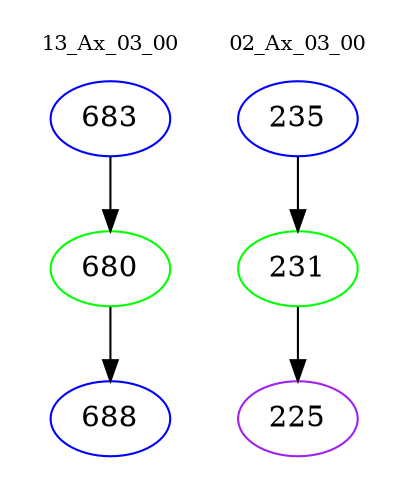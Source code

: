 digraph{
subgraph cluster_0 {
color = white
label = "13_Ax_03_00";
fontsize=10;
T0_683 [label="683", color="blue"]
T0_683 -> T0_680 [color="black"]
T0_680 [label="680", color="green"]
T0_680 -> T0_688 [color="black"]
T0_688 [label="688", color="blue"]
}
subgraph cluster_1 {
color = white
label = "02_Ax_03_00";
fontsize=10;
T1_235 [label="235", color="blue"]
T1_235 -> T1_231 [color="black"]
T1_231 [label="231", color="green"]
T1_231 -> T1_225 [color="black"]
T1_225 [label="225", color="purple"]
}
}
